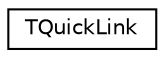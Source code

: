 digraph G
{
  edge [fontname="Helvetica",fontsize="10",labelfontname="Helvetica",labelfontsize="10"];
  node [fontname="Helvetica",fontsize="10",shape=record];
  rankdir="LR";
  Node1 [label="TQuickLink",height=0.2,width=0.4,color="black", fillcolor="white", style="filled",URL="$struct_t_quick_link.html"];
}
